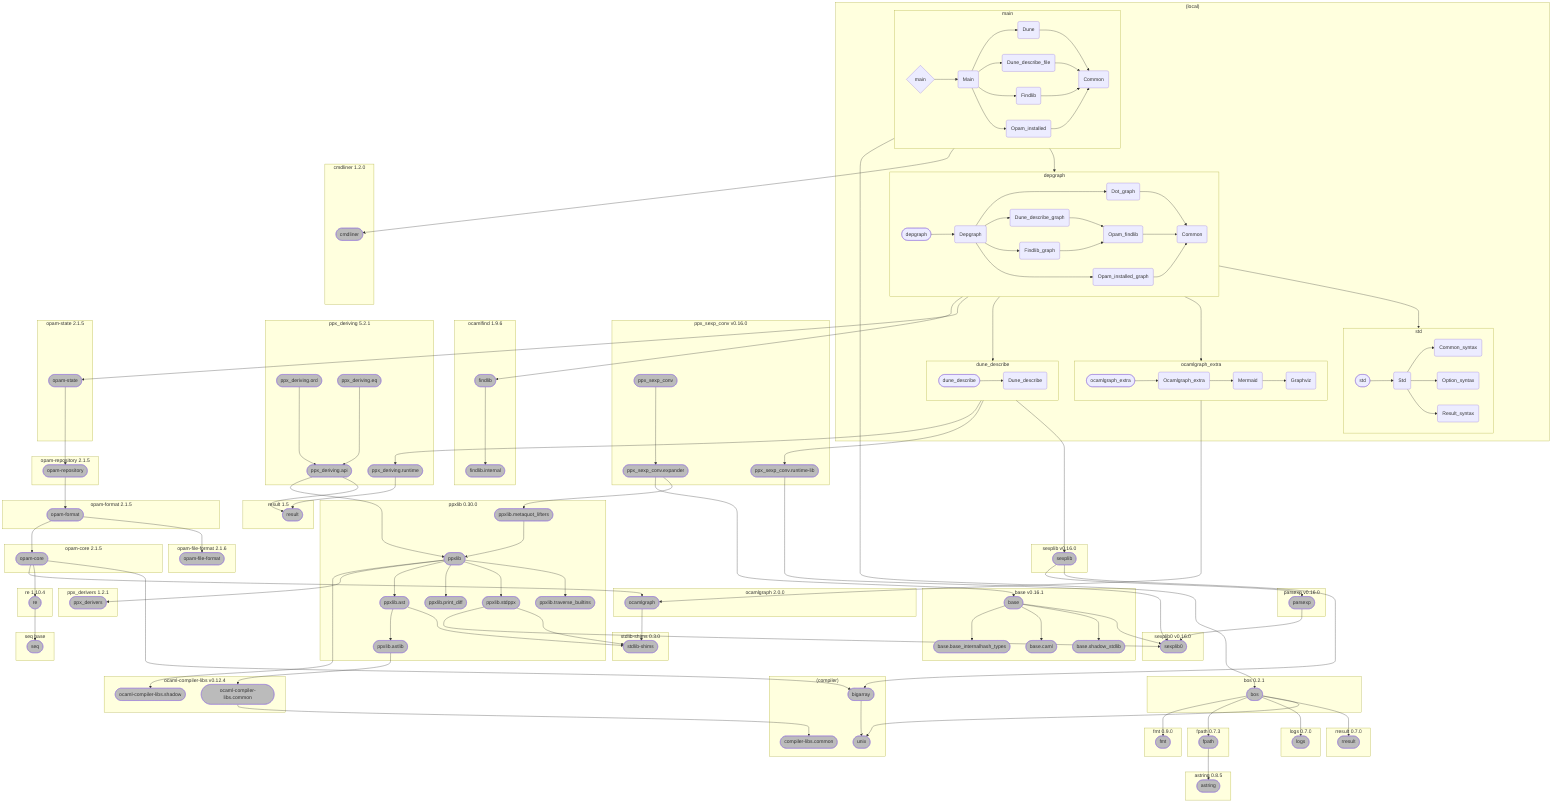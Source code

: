 flowchart TD
  
  subgraph 1009034736 ["fmt 0.9.0"]
    id614681436(["fmt"])
    style id614681436 fill:#BBB
  end
  subgraph 1020731658 ["re 1.10.4"]
    id817603210(["re"])
    style id817603210 fill:#BBB
  end
  subgraph 104811802 ["opam-format 2.1.5"]
    id178361781(["opam-format"])
    style id178361781 fill:#BBB
  end
  subgraph 105050893 ["ppx_derivers 1.2.1"]
    id944076602(["ppx_derivers"])
    style id944076602 fill:#BBB
  end
  subgraph 11357312 ["base v0.16.1"]
    id1001087518(["base.shadow_stdlib"])
    style id1001087518 fill:#BBB
    id631192440(["base.caml"])
    style id631192440 fill:#BBB
    id920833612(["base.base_internalhash_types"])
    style id920833612 fill:#BBB
    id615168812(["base"])
    style id615168812 fill:#BBB
  end
  subgraph 129913994 ["(compiler)"]
    id266426620(["unix"])
    style id266426620 fill:#BBB
    id255847688(["compiler-libs.common"])
    style id255847688 fill:#BBB
    id612096776(["bigarray"])
    style id612096776 fill:#BBB
  end
  subgraph 136087330 ["ocamlgraph 2.0.0"]
    id183162717(["ocamlgraph"])
    style id183162717 fill:#BBB
  end
  subgraph 250659719 ["parsexp v0.16.0"]
    id1067593255(["parsexp"])
    style id1067593255 fill:#BBB
  end
  subgraph 292359173 ["astring 0.8.5"]
    id727224986(["astring"])
    style id727224986 fill:#BBB
  end
  subgraph 306932333 ["opam-repository 2.1.5"]
    id979332654(["opam-repository"])
    style id979332654 fill:#BBB
  end
  subgraph 353386239 ["opam-state 2.1.5"]
    id261565931(["opam-state"])
    style id261565931 fill:#BBB
  end
  subgraph 389527603 ["result 1.5"]
    id577741237(["result"])
    style id577741237 fill:#BBB
  end
  subgraph 431173517 ["sexplib v0.16.0"]
    id85613087(["sexplib"])
    style id85613087 fill:#BBB
  end
  subgraph 438175530 ["fpath 0.7.3"]
    id560603002(["fpath"])
    style id560603002 fill:#BBB
  end
  subgraph 458205106 ["seq base"]
    id184246828(["seq"])
    style id184246828 fill:#BBB
  end
  subgraph 477870478 ["ppx_deriving 5.2.1"]
    id958091540(["ppx_deriving.runtime"])
    style id958091540 fill:#BBB
    id834058755(["ppx_deriving.ord"])
    style id834058755 fill:#BBB
    id263623291(["ppx_deriving.eq"])
    style id263623291 fill:#BBB
    id953408392(["ppx_deriving.api"])
    style id953408392 fill:#BBB
  end
  subgraph 541823983 ["ocamlfind 1.9.6"]
    id886416438(["findlib.internal"])
    style id886416438 fill:#BBB
    id11445160(["findlib"])
    style id11445160 fill:#BBB
  end
  subgraph 556777479 ["opam-file-format 2.1.6"]
    id863133190(["opam-file-format"])
    style id863133190 fill:#BBB
  end
  subgraph 586824428 ["opam-core 2.1.5"]
    id935524513(["opam-core"])
    style id935524513 fill:#BBB
  end
  subgraph 591990434 ["bos 0.2.1"]
    id745446969(["bos"])
    style id745446969 fill:#BBB
  end
  subgraph 619828698 ["sexplib0 v0.16.0"]
    id845842863(["sexplib0"])
    style id845842863 fill:#BBB
  end
  subgraph 629932021 ["cmdliner 1.2.0"]
    id500343217(["cmdliner"])
    style id500343217 fill:#BBB
  end
  subgraph 747883779 ["stdlib-shims 0.3.0"]
    id967083485(["stdlib-shims"])
    style id967083485 fill:#BBB
  end
  subgraph 766362805 ["rresult 0.7.0"]
    id104639968(["rresult"])
    style id104639968 fill:#BBB
  end
  subgraph 814024879 ["ppxlib 0.30.0"]
    id281869556(["ppxlib.traverse_builtins"])
    style id281869556 fill:#BBB
    id919310622(["ppxlib.stdppx"])
    style id919310622 fill:#BBB
    id131632995(["ppxlib.print_diff"])
    style id131632995 fill:#BBB
    id926788961(["ppxlib.metaquot_lifters"])
    style id926788961 fill:#BBB
    id360973787(["ppxlib.astlib"])
    style id360973787 fill:#BBB
    id562070456(["ppxlib.ast"])
    style id562070456 fill:#BBB
    id25427089(["ppxlib"])
    style id25427089 fill:#BBB
  end
  subgraph 837386068 ["ocaml-compiler-libs v0.12.4"]
    id1048368575(["ocaml-compiler-libs.shadow"])
    style id1048368575 fill:#BBB
    id502843752(["ocaml-compiler-libs.common"])
    style id502843752 fill:#BBB
  end
  subgraph 894937073 ["ppx_sexp_conv v0.16.0"]
    id456126552(["ppx_sexp_conv.runtime-lib"])
    style id456126552 fill:#BBB
    id567549061(["ppx_sexp_conv.expander"])
    style id567549061 fill:#BBB
    id370539618(["ppx_sexp_conv"])
    style id370539618 fill:#BBB
  end
  subgraph 902546259 ["(local)"]
    
    subgraph 122612022 ["depgraph"]
      id439874552(Opam_installed_graph)
      id882674132(Opam_findlib)
      id890445863(Findlib_graph)
      id130907115(Dune_describe_graph)
      id658580835(Dot_graph)
      id593996496(Depgraph)
      id175675044(Common)
      id122612022(["depgraph"])
    end
    subgraph 158492278 ["std"]
      id1008512934(Std)
      id916334710(Result_syntax)
      id262221135(Option_syntax)
      id768355202(Common_syntax)
      id158492278(["std"])
    end
    subgraph 189591663 ["main"]
      id591715563(Opam_installed)
      id725600054(Main)
      id1004882373(Findlib)
      id8714191(Dune_describe_file)
      id952370123(Dune)
      id326418831(Common)
      id189591663{"main"}
    end
    subgraph 312718400 ["ocamlgraph_extra"]
      id872997936(Ocamlgraph_extra)
      id157893572(Mermaid)
      id383119909(Graphviz)
      id312718400(["ocamlgraph_extra"])
    end
    subgraph 557698697 ["dune_describe"]
      id15495529(Dune_describe)
      id557698697(["dune_describe"])
    end
  end
  subgraph 903389259 ["logs 0.7.0"]
    id45133392(["logs"])
    style id45133392 fill:#BBB
  end
  189591663-->id745446969
  189591663-->id500343217
  189591663-->122612022
  id189591663-->id725600054
  id615168812-->id920833612
  id615168812-->id631192440
  id615168812-->id1001087518
  id615168812-->id845842863
  id745446969-->id614681436
  id745446969-->id560603002
  id745446969-->id45133392
  id745446969-->id104639968
  id745446969-->id266426620
  id560603002-->id727224986
  id502843752-->id255847688
  id11445160-->id886416438
  id183162717-->id967083485
  id935524513-->id183162717
  id935524513-->id817603210
  id935524513-->id612096776
  id178361781-->id935524513
  id178361781-->id863133190
  id979332654-->id178361781
  id261565931-->id979332654
  id1067593255-->id845842863
  id953408392-->id25427089
  id953408392-->id577741237
  id263623291-->id953408392
  id834058755-->id953408392
  id958091540-->id577741237
  id370539618-->id567549061
  id567549061-->id615168812
  id567549061-->id926788961
  id456126552-->id845842863
  id25427089-->id1048368575
  id25427089-->id944076602
  id25427089-->id562070456
  id25427089-->id131632995
  id25427089-->id919310622
  id25427089-->id281869556
  id562070456-->id360973787
  id562070456-->id967083485
  id360973787-->id502843752
  id926788961-->id25427089
  id919310622-->id845842863
  id919310622-->id967083485
  id817603210-->id184246828
  id85613087-->id1067593255
  id85613087-->id612096776
  id612096776-->id266426620
  122612022-->id11445160
  122612022-->id261565931
  122612022-->557698697
  122612022-->312718400
  122612022-->158492278
  id122612022-->id593996496
  557698697-->id958091540
  557698697-->id456126552
  557698697-->id85613087
  id557698697-->id15495529
  312718400-->id183162717
  id312718400-->id872997936
  id158492278-->id1008512934
  id952370123-->id326418831
  id8714191-->id326418831
  id1004882373-->id326418831
  id725600054-->id952370123
  id725600054-->id8714191
  id725600054-->id1004882373
  id725600054-->id591715563
  id591715563-->id326418831
  id593996496-->id658580835
  id593996496-->id130907115
  id593996496-->id890445863
  id593996496-->id439874552
  id658580835-->id175675044
  id130907115-->id882674132
  id890445863-->id882674132
  id882674132-->id175675044
  id439874552-->id175675044
  id157893572-->id383119909
  id872997936-->id157893572
  id1008512934-->id768355202
  id1008512934-->id262221135
  id1008512934-->id916334710